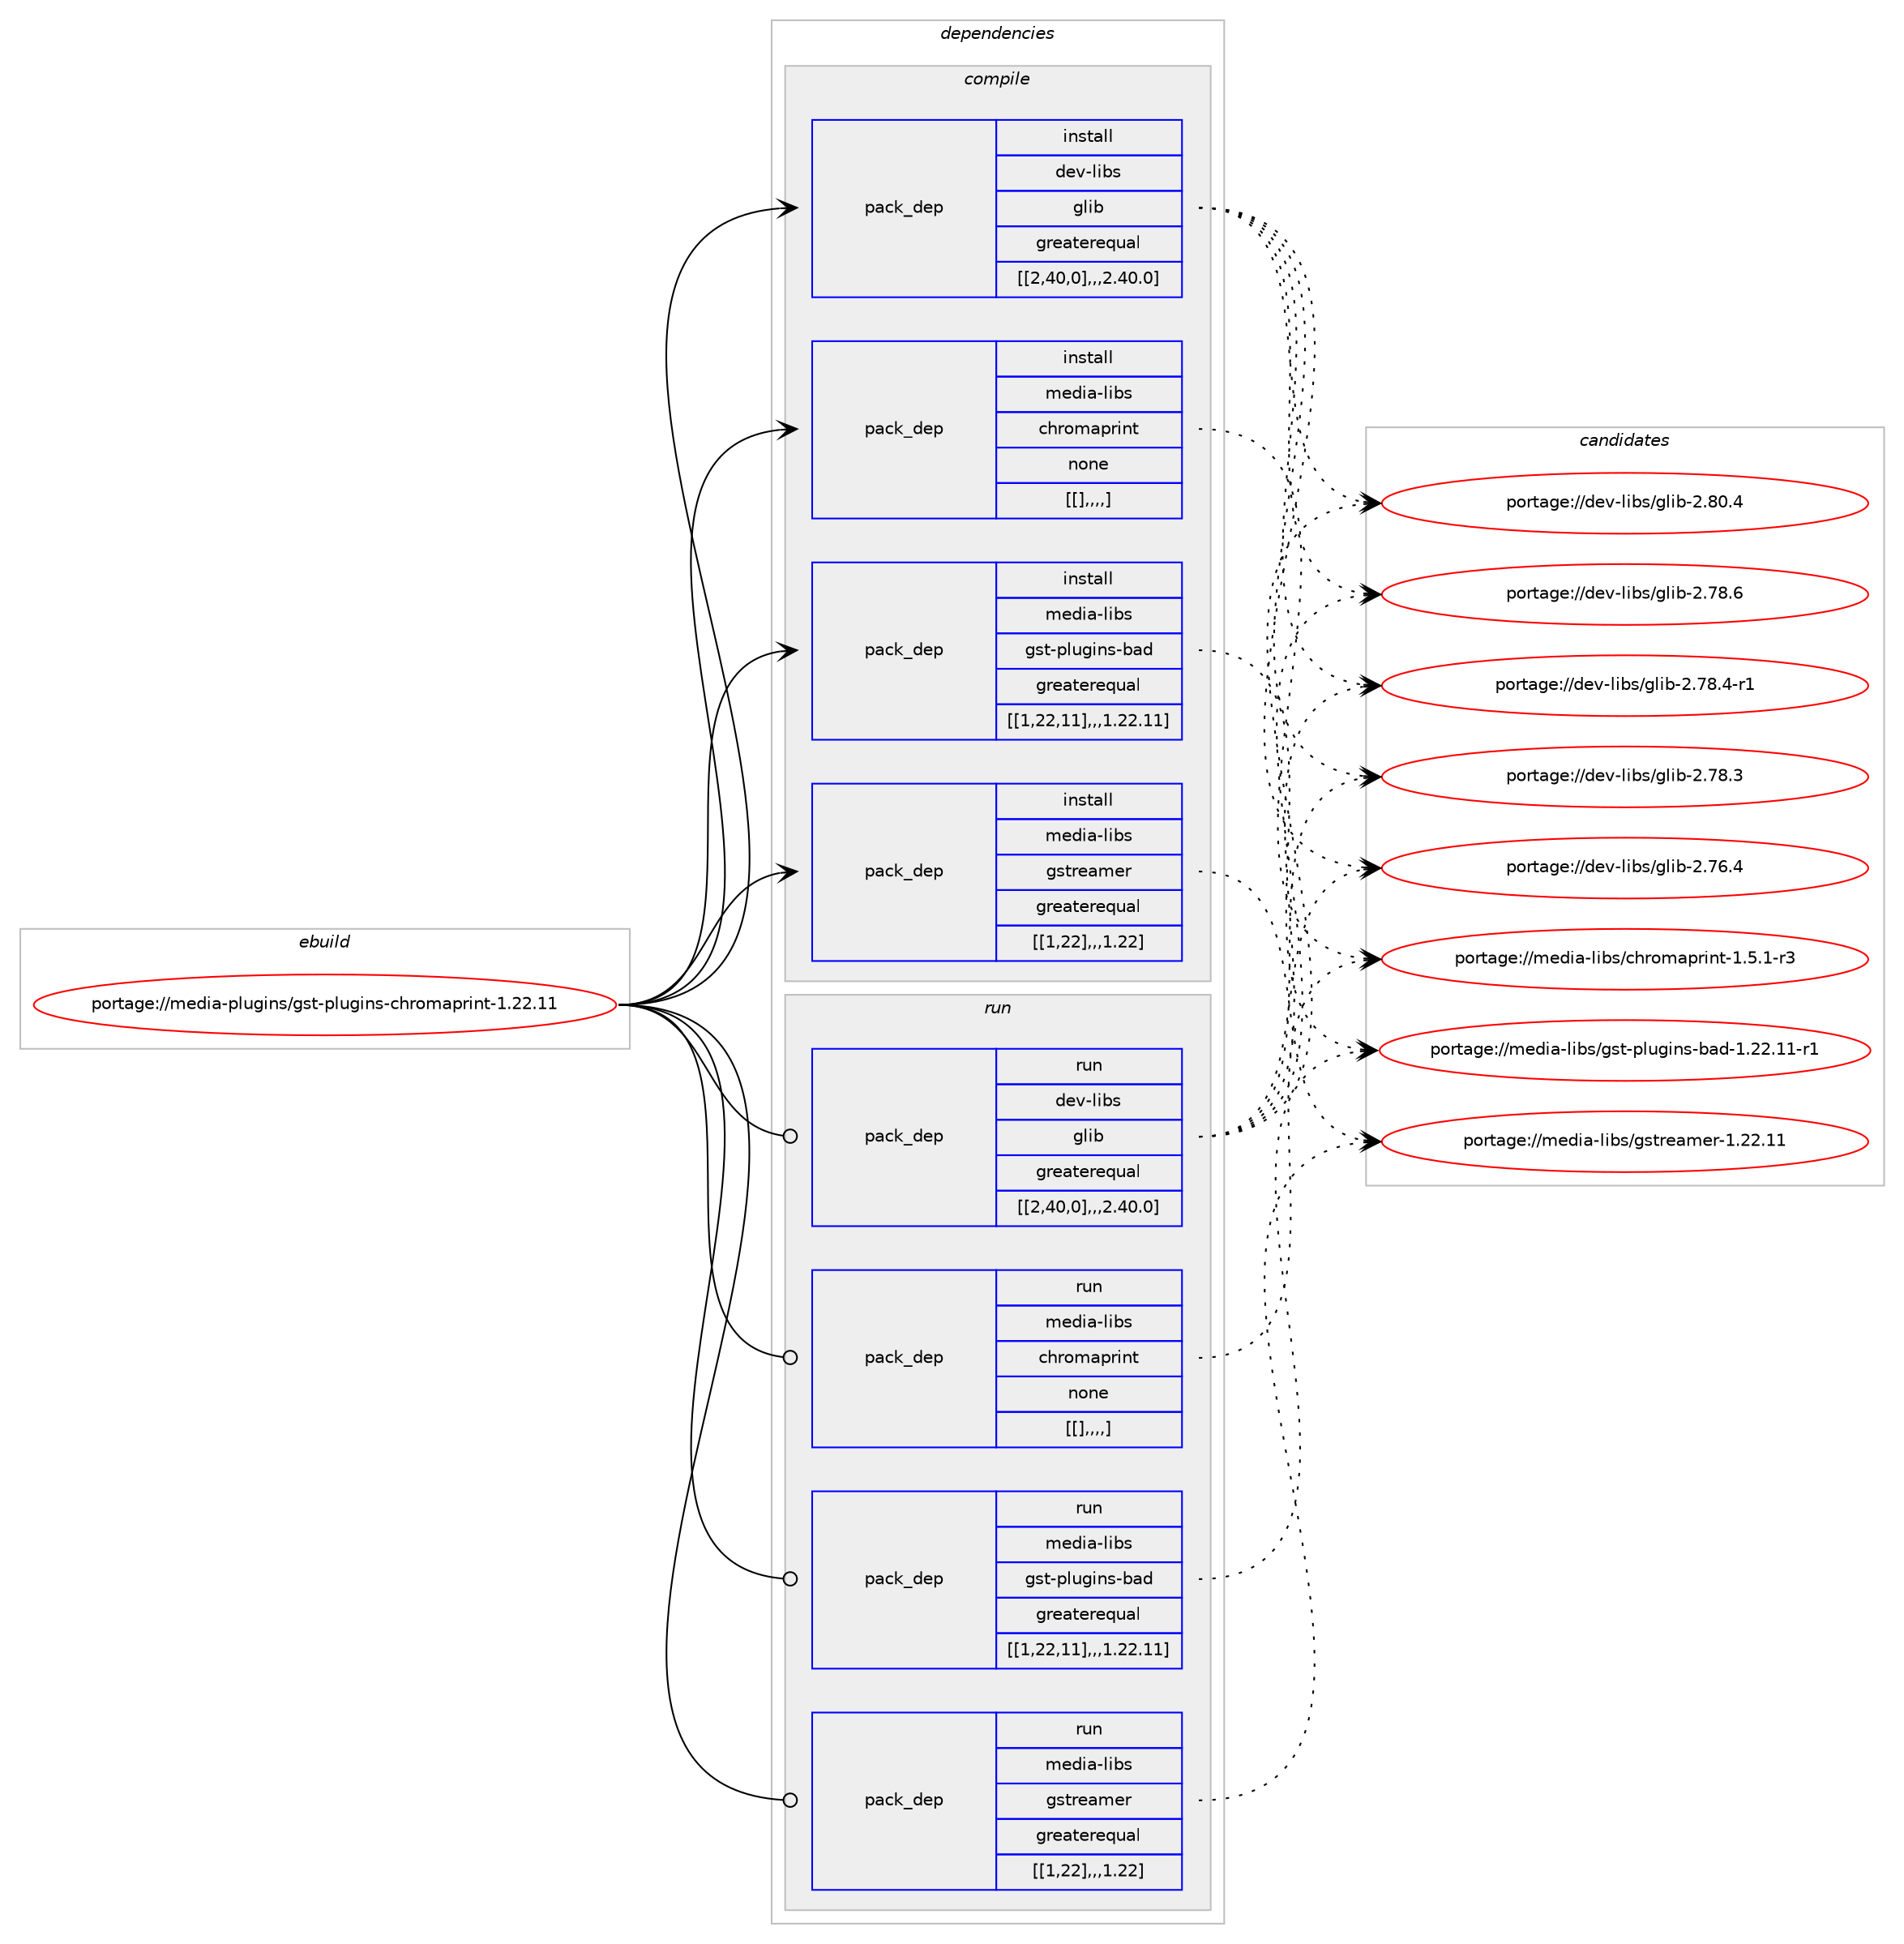 digraph prolog {

# *************
# Graph options
# *************

newrank=true;
concentrate=true;
compound=true;
graph [rankdir=LR,fontname=Helvetica,fontsize=10,ranksep=1.5];#, ranksep=2.5, nodesep=0.2];
edge  [arrowhead=vee];
node  [fontname=Helvetica,fontsize=10];

# **********
# The ebuild
# **********

subgraph cluster_leftcol {
color=gray;
label=<<i>ebuild</i>>;
id [label="portage://media-plugins/gst-plugins-chromaprint-1.22.11", color=red, width=4, href="../media-plugins/gst-plugins-chromaprint-1.22.11.svg"];
}

# ****************
# The dependencies
# ****************

subgraph cluster_midcol {
color=gray;
label=<<i>dependencies</i>>;
subgraph cluster_compile {
fillcolor="#eeeeee";
style=filled;
label=<<i>compile</i>>;
subgraph pack240236 {
dependency325040 [label=<<TABLE BORDER="0" CELLBORDER="1" CELLSPACING="0" CELLPADDING="4" WIDTH="220"><TR><TD ROWSPAN="6" CELLPADDING="30">pack_dep</TD></TR><TR><TD WIDTH="110">install</TD></TR><TR><TD>dev-libs</TD></TR><TR><TD>glib</TD></TR><TR><TD>greaterequal</TD></TR><TR><TD>[[2,40,0],,,2.40.0]</TD></TR></TABLE>>, shape=none, color=blue];
}
id:e -> dependency325040:w [weight=20,style="solid",arrowhead="vee"];
subgraph pack240237 {
dependency325041 [label=<<TABLE BORDER="0" CELLBORDER="1" CELLSPACING="0" CELLPADDING="4" WIDTH="220"><TR><TD ROWSPAN="6" CELLPADDING="30">pack_dep</TD></TR><TR><TD WIDTH="110">install</TD></TR><TR><TD>media-libs</TD></TR><TR><TD>chromaprint</TD></TR><TR><TD>none</TD></TR><TR><TD>[[],,,,]</TD></TR></TABLE>>, shape=none, color=blue];
}
id:e -> dependency325041:w [weight=20,style="solid",arrowhead="vee"];
subgraph pack240238 {
dependency325042 [label=<<TABLE BORDER="0" CELLBORDER="1" CELLSPACING="0" CELLPADDING="4" WIDTH="220"><TR><TD ROWSPAN="6" CELLPADDING="30">pack_dep</TD></TR><TR><TD WIDTH="110">install</TD></TR><TR><TD>media-libs</TD></TR><TR><TD>gst-plugins-bad</TD></TR><TR><TD>greaterequal</TD></TR><TR><TD>[[1,22,11],,,1.22.11]</TD></TR></TABLE>>, shape=none, color=blue];
}
id:e -> dependency325042:w [weight=20,style="solid",arrowhead="vee"];
subgraph pack240239 {
dependency325043 [label=<<TABLE BORDER="0" CELLBORDER="1" CELLSPACING="0" CELLPADDING="4" WIDTH="220"><TR><TD ROWSPAN="6" CELLPADDING="30">pack_dep</TD></TR><TR><TD WIDTH="110">install</TD></TR><TR><TD>media-libs</TD></TR><TR><TD>gstreamer</TD></TR><TR><TD>greaterequal</TD></TR><TR><TD>[[1,22],,,1.22]</TD></TR></TABLE>>, shape=none, color=blue];
}
id:e -> dependency325043:w [weight=20,style="solid",arrowhead="vee"];
}
subgraph cluster_compileandrun {
fillcolor="#eeeeee";
style=filled;
label=<<i>compile and run</i>>;
}
subgraph cluster_run {
fillcolor="#eeeeee";
style=filled;
label=<<i>run</i>>;
subgraph pack240240 {
dependency325044 [label=<<TABLE BORDER="0" CELLBORDER="1" CELLSPACING="0" CELLPADDING="4" WIDTH="220"><TR><TD ROWSPAN="6" CELLPADDING="30">pack_dep</TD></TR><TR><TD WIDTH="110">run</TD></TR><TR><TD>dev-libs</TD></TR><TR><TD>glib</TD></TR><TR><TD>greaterequal</TD></TR><TR><TD>[[2,40,0],,,2.40.0]</TD></TR></TABLE>>, shape=none, color=blue];
}
id:e -> dependency325044:w [weight=20,style="solid",arrowhead="odot"];
subgraph pack240241 {
dependency325045 [label=<<TABLE BORDER="0" CELLBORDER="1" CELLSPACING="0" CELLPADDING="4" WIDTH="220"><TR><TD ROWSPAN="6" CELLPADDING="30">pack_dep</TD></TR><TR><TD WIDTH="110">run</TD></TR><TR><TD>media-libs</TD></TR><TR><TD>chromaprint</TD></TR><TR><TD>none</TD></TR><TR><TD>[[],,,,]</TD></TR></TABLE>>, shape=none, color=blue];
}
id:e -> dependency325045:w [weight=20,style="solid",arrowhead="odot"];
subgraph pack240242 {
dependency325046 [label=<<TABLE BORDER="0" CELLBORDER="1" CELLSPACING="0" CELLPADDING="4" WIDTH="220"><TR><TD ROWSPAN="6" CELLPADDING="30">pack_dep</TD></TR><TR><TD WIDTH="110">run</TD></TR><TR><TD>media-libs</TD></TR><TR><TD>gst-plugins-bad</TD></TR><TR><TD>greaterequal</TD></TR><TR><TD>[[1,22,11],,,1.22.11]</TD></TR></TABLE>>, shape=none, color=blue];
}
id:e -> dependency325046:w [weight=20,style="solid",arrowhead="odot"];
subgraph pack240243 {
dependency325047 [label=<<TABLE BORDER="0" CELLBORDER="1" CELLSPACING="0" CELLPADDING="4" WIDTH="220"><TR><TD ROWSPAN="6" CELLPADDING="30">pack_dep</TD></TR><TR><TD WIDTH="110">run</TD></TR><TR><TD>media-libs</TD></TR><TR><TD>gstreamer</TD></TR><TR><TD>greaterequal</TD></TR><TR><TD>[[1,22],,,1.22]</TD></TR></TABLE>>, shape=none, color=blue];
}
id:e -> dependency325047:w [weight=20,style="solid",arrowhead="odot"];
}
}

# **************
# The candidates
# **************

subgraph cluster_choices {
rank=same;
color=gray;
label=<<i>candidates</i>>;

subgraph choice240236 {
color=black;
nodesep=1;
choice1001011184510810598115471031081059845504656484652 [label="portage://dev-libs/glib-2.80.4", color=red, width=4,href="../dev-libs/glib-2.80.4.svg"];
choice1001011184510810598115471031081059845504655564654 [label="portage://dev-libs/glib-2.78.6", color=red, width=4,href="../dev-libs/glib-2.78.6.svg"];
choice10010111845108105981154710310810598455046555646524511449 [label="portage://dev-libs/glib-2.78.4-r1", color=red, width=4,href="../dev-libs/glib-2.78.4-r1.svg"];
choice1001011184510810598115471031081059845504655564651 [label="portage://dev-libs/glib-2.78.3", color=red, width=4,href="../dev-libs/glib-2.78.3.svg"];
choice1001011184510810598115471031081059845504655544652 [label="portage://dev-libs/glib-2.76.4", color=red, width=4,href="../dev-libs/glib-2.76.4.svg"];
dependency325040:e -> choice1001011184510810598115471031081059845504656484652:w [style=dotted,weight="100"];
dependency325040:e -> choice1001011184510810598115471031081059845504655564654:w [style=dotted,weight="100"];
dependency325040:e -> choice10010111845108105981154710310810598455046555646524511449:w [style=dotted,weight="100"];
dependency325040:e -> choice1001011184510810598115471031081059845504655564651:w [style=dotted,weight="100"];
dependency325040:e -> choice1001011184510810598115471031081059845504655544652:w [style=dotted,weight="100"];
}
subgraph choice240237 {
color=black;
nodesep=1;
choice1091011001059745108105981154799104114111109971121141051101164549465346494511451 [label="portage://media-libs/chromaprint-1.5.1-r3", color=red, width=4,href="../media-libs/chromaprint-1.5.1-r3.svg"];
dependency325041:e -> choice1091011001059745108105981154799104114111109971121141051101164549465346494511451:w [style=dotted,weight="100"];
}
subgraph choice240238 {
color=black;
nodesep=1;
choice109101100105974510810598115471031151164511210811710310511011545989710045494650504649494511449 [label="portage://media-libs/gst-plugins-bad-1.22.11-r1", color=red, width=4,href="../media-libs/gst-plugins-bad-1.22.11-r1.svg"];
dependency325042:e -> choice109101100105974510810598115471031151164511210811710310511011545989710045494650504649494511449:w [style=dotted,weight="100"];
}
subgraph choice240239 {
color=black;
nodesep=1;
choice10910110010597451081059811547103115116114101971091011144549465050464949 [label="portage://media-libs/gstreamer-1.22.11", color=red, width=4,href="../media-libs/gstreamer-1.22.11.svg"];
dependency325043:e -> choice10910110010597451081059811547103115116114101971091011144549465050464949:w [style=dotted,weight="100"];
}
subgraph choice240240 {
color=black;
nodesep=1;
choice1001011184510810598115471031081059845504656484652 [label="portage://dev-libs/glib-2.80.4", color=red, width=4,href="../dev-libs/glib-2.80.4.svg"];
choice1001011184510810598115471031081059845504655564654 [label="portage://dev-libs/glib-2.78.6", color=red, width=4,href="../dev-libs/glib-2.78.6.svg"];
choice10010111845108105981154710310810598455046555646524511449 [label="portage://dev-libs/glib-2.78.4-r1", color=red, width=4,href="../dev-libs/glib-2.78.4-r1.svg"];
choice1001011184510810598115471031081059845504655564651 [label="portage://dev-libs/glib-2.78.3", color=red, width=4,href="../dev-libs/glib-2.78.3.svg"];
choice1001011184510810598115471031081059845504655544652 [label="portage://dev-libs/glib-2.76.4", color=red, width=4,href="../dev-libs/glib-2.76.4.svg"];
dependency325044:e -> choice1001011184510810598115471031081059845504656484652:w [style=dotted,weight="100"];
dependency325044:e -> choice1001011184510810598115471031081059845504655564654:w [style=dotted,weight="100"];
dependency325044:e -> choice10010111845108105981154710310810598455046555646524511449:w [style=dotted,weight="100"];
dependency325044:e -> choice1001011184510810598115471031081059845504655564651:w [style=dotted,weight="100"];
dependency325044:e -> choice1001011184510810598115471031081059845504655544652:w [style=dotted,weight="100"];
}
subgraph choice240241 {
color=black;
nodesep=1;
choice1091011001059745108105981154799104114111109971121141051101164549465346494511451 [label="portage://media-libs/chromaprint-1.5.1-r3", color=red, width=4,href="../media-libs/chromaprint-1.5.1-r3.svg"];
dependency325045:e -> choice1091011001059745108105981154799104114111109971121141051101164549465346494511451:w [style=dotted,weight="100"];
}
subgraph choice240242 {
color=black;
nodesep=1;
choice109101100105974510810598115471031151164511210811710310511011545989710045494650504649494511449 [label="portage://media-libs/gst-plugins-bad-1.22.11-r1", color=red, width=4,href="../media-libs/gst-plugins-bad-1.22.11-r1.svg"];
dependency325046:e -> choice109101100105974510810598115471031151164511210811710310511011545989710045494650504649494511449:w [style=dotted,weight="100"];
}
subgraph choice240243 {
color=black;
nodesep=1;
choice10910110010597451081059811547103115116114101971091011144549465050464949 [label="portage://media-libs/gstreamer-1.22.11", color=red, width=4,href="../media-libs/gstreamer-1.22.11.svg"];
dependency325047:e -> choice10910110010597451081059811547103115116114101971091011144549465050464949:w [style=dotted,weight="100"];
}
}

}
